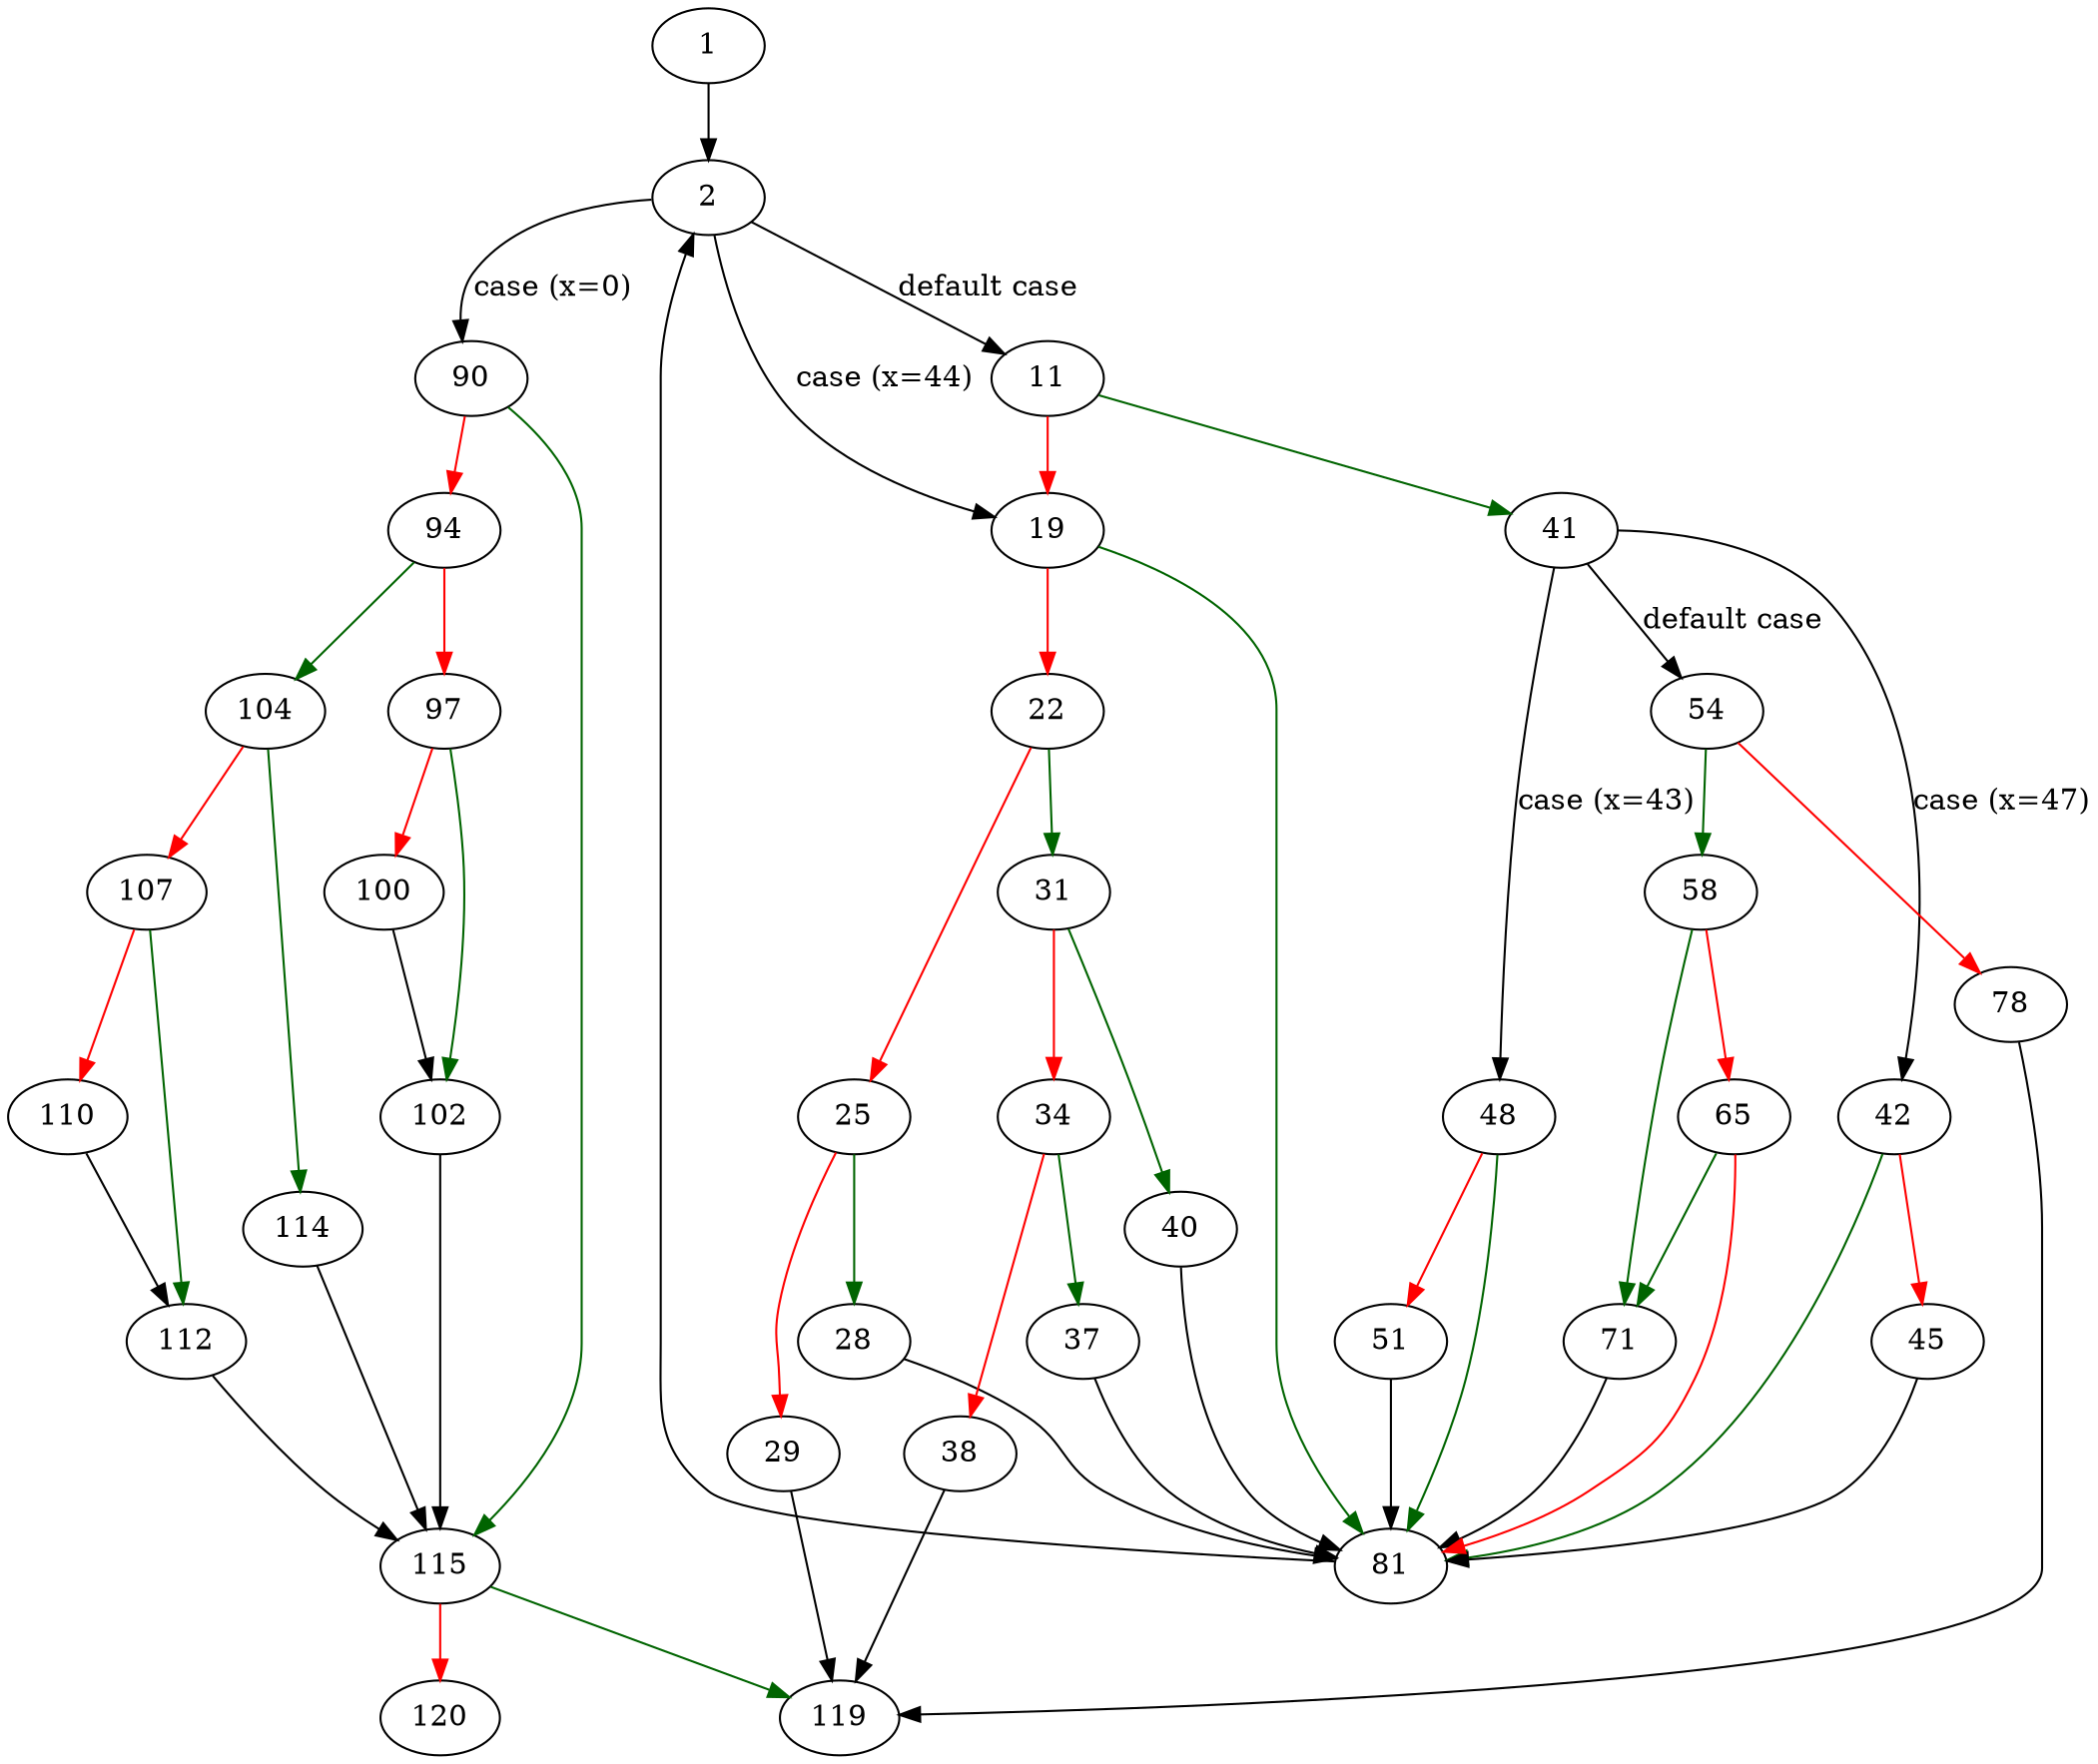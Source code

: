 strict digraph "parse_tab_stops" {
	// Node definitions.
	1 [entry=true];
	2;
	90;
	19;
	11;
	41;
	81;
	22;
	31;
	25;
	28;
	29;
	119;
	40;
	34;
	37;
	38;
	42;
	48;
	54;
	45;
	51;
	58;
	78;
	71;
	65;
	115;
	94;
	104;
	97;
	102;
	100;
	114;
	107;
	112;
	110;
	120;

	// Edge definitions.
	1 -> 2;
	2 -> 90 [
		cond="case (x=0)"
		label="case (x=0)"
	];
	2 -> 19 [
		cond="case (x=44)"
		label="case (x=44)"
	];
	2 -> 11 [
		cond="default case"
		label="default case"
	];
	90 -> 115 [
		color=darkgreen
		cond=true
	];
	90 -> 94 [
		color=red
		cond=false
	];
	19 -> 81 [
		color=darkgreen
		cond=true
	];
	19 -> 22 [
		color=red
		cond=false
	];
	11 -> 19 [
		color=red
		cond=false
	];
	11 -> 41 [
		color=darkgreen
		cond=true
	];
	41 -> 42 [
		cond="case (x=47)"
		label="case (x=47)"
	];
	41 -> 48 [
		cond="case (x=43)"
		label="case (x=43)"
	];
	41 -> 54 [
		cond="default case"
		label="default case"
	];
	81 -> 2;
	22 -> 31 [
		color=darkgreen
		cond=true
	];
	22 -> 25 [
		color=red
		cond=false
	];
	31 -> 40 [
		color=darkgreen
		cond=true
	];
	31 -> 34 [
		color=red
		cond=false
	];
	25 -> 28 [
		color=darkgreen
		cond=true
	];
	25 -> 29 [
		color=red
		cond=false
	];
	28 -> 81;
	29 -> 119;
	40 -> 81;
	34 -> 37 [
		color=darkgreen
		cond=true
	];
	34 -> 38 [
		color=red
		cond=false
	];
	37 -> 81;
	38 -> 119;
	42 -> 81 [
		color=darkgreen
		cond=true
	];
	42 -> 45 [
		color=red
		cond=false
	];
	48 -> 81 [
		color=darkgreen
		cond=true
	];
	48 -> 51 [
		color=red
		cond=false
	];
	54 -> 58 [
		color=darkgreen
		cond=true
	];
	54 -> 78 [
		color=red
		cond=false
	];
	45 -> 81;
	51 -> 81;
	58 -> 71 [
		color=darkgreen
		cond=true
	];
	58 -> 65 [
		color=red
		cond=false
	];
	78 -> 119;
	71 -> 81;
	65 -> 81 [
		color=red
		cond=false
	];
	65 -> 71 [
		color=darkgreen
		cond=true
	];
	115 -> 119 [
		color=darkgreen
		cond=true
	];
	115 -> 120 [
		color=red
		cond=false
	];
	94 -> 104 [
		color=darkgreen
		cond=true
	];
	94 -> 97 [
		color=red
		cond=false
	];
	104 -> 114 [
		color=darkgreen
		cond=true
	];
	104 -> 107 [
		color=red
		cond=false
	];
	97 -> 102 [
		color=darkgreen
		cond=true
	];
	97 -> 100 [
		color=red
		cond=false
	];
	102 -> 115;
	100 -> 102;
	114 -> 115;
	107 -> 112 [
		color=darkgreen
		cond=true
	];
	107 -> 110 [
		color=red
		cond=false
	];
	112 -> 115;
	110 -> 112;
}